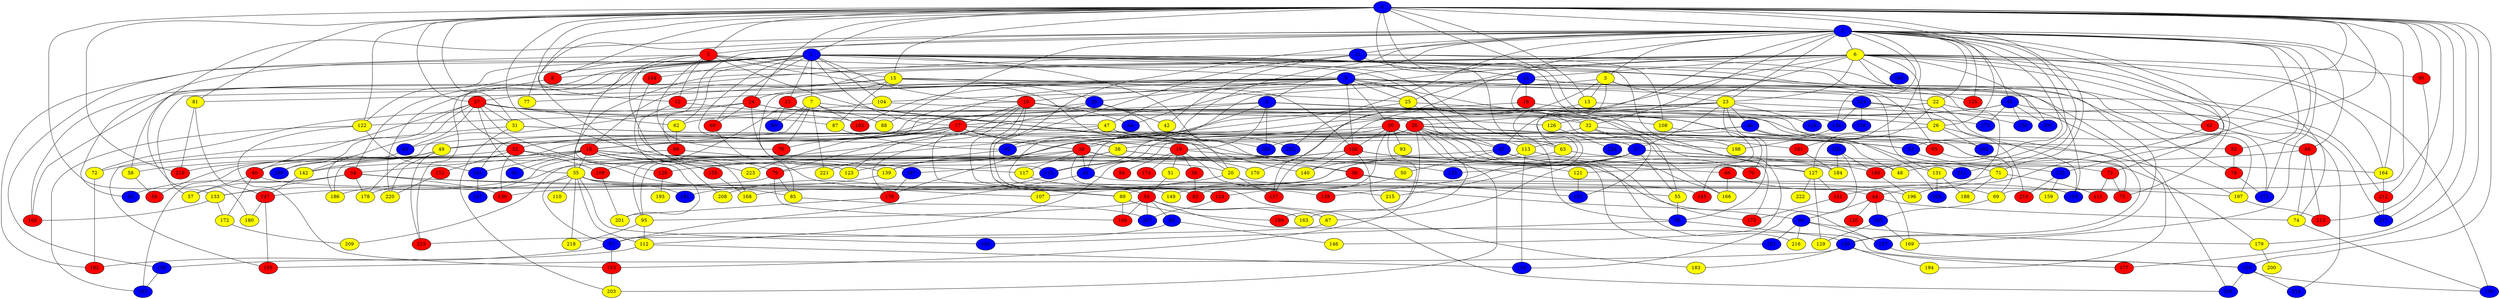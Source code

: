 graph {
0 [style = filled fillcolor = blue];
1 [style = filled fillcolor = blue];
2 [style = filled fillcolor = blue];
3 [style = filled fillcolor = yellow];
4 [style = filled fillcolor = blue];
5 [style = filled fillcolor = red];
6 [style = filled fillcolor = yellow];
7 [style = filled fillcolor = yellow];
8 [style = filled fillcolor = red];
9 [style = filled fillcolor = blue];
10 [style = filled fillcolor = red];
11 [style = filled fillcolor = blue];
12 [style = filled fillcolor = red];
13 [style = filled fillcolor = yellow];
14 [style = filled fillcolor = blue];
15 [style = filled fillcolor = yellow];
16 [style = filled fillcolor = red];
17 [style = filled fillcolor = red];
18 [style = filled fillcolor = red];
19 [style = filled fillcolor = red];
20 [style = filled fillcolor = yellow];
21 [style = filled fillcolor = red];
22 [style = filled fillcolor = yellow];
23 [style = filled fillcolor = yellow];
24 [style = filled fillcolor = red];
25 [style = filled fillcolor = yellow];
26 [style = filled fillcolor = yellow];
27 [style = filled fillcolor = red];
28 [style = filled fillcolor = red];
29 [style = filled fillcolor = blue];
30 [style = filled fillcolor = red];
31 [style = filled fillcolor = yellow];
32 [style = filled fillcolor = yellow];
33 [style = filled fillcolor = red];
34 [style = filled fillcolor = red];
35 [style = filled fillcolor = yellow];
36 [style = filled fillcolor = red];
37 [style = filled fillcolor = blue];
38 [style = filled fillcolor = yellow];
39 [style = filled fillcolor = red];
40 [style = filled fillcolor = red];
41 [style = filled fillcolor = blue];
42 [style = filled fillcolor = yellow];
43 [style = filled fillcolor = blue];
44 [style = filled fillcolor = red];
45 [style = filled fillcolor = blue];
46 [style = filled fillcolor = blue];
47 [style = filled fillcolor = yellow];
48 [style = filled fillcolor = yellow];
49 [style = filled fillcolor = yellow];
50 [style = filled fillcolor = yellow];
51 [style = filled fillcolor = yellow];
52 [style = filled fillcolor = red];
53 [style = filled fillcolor = blue];
54 [style = filled fillcolor = red];
55 [style = filled fillcolor = yellow];
56 [style = filled fillcolor = red];
57 [style = filled fillcolor = yellow];
58 [style = filled fillcolor = yellow];
59 [style = filled fillcolor = red];
60 [style = filled fillcolor = red];
61 [style = filled fillcolor = red];
62 [style = filled fillcolor = yellow];
63 [style = filled fillcolor = yellow];
64 [style = filled fillcolor = blue];
65 [style = filled fillcolor = red];
66 [style = filled fillcolor = red];
67 [style = filled fillcolor = yellow];
68 [style = filled fillcolor = red];
69 [style = filled fillcolor = yellow];
70 [style = filled fillcolor = red];
71 [style = filled fillcolor = yellow];
72 [style = filled fillcolor = yellow];
73 [style = filled fillcolor = red];
74 [style = filled fillcolor = yellow];
75 [style = filled fillcolor = red];
76 [style = filled fillcolor = red];
77 [style = filled fillcolor = yellow];
78 [style = filled fillcolor = red];
79 [style = filled fillcolor = red];
80 [style = filled fillcolor = blue];
81 [style = filled fillcolor = yellow];
82 [style = filled fillcolor = red];
83 [style = filled fillcolor = blue];
84 [style = filled fillcolor = red];
85 [style = filled fillcolor = yellow];
86 [style = filled fillcolor = blue];
87 [style = filled fillcolor = yellow];
88 [style = filled fillcolor = yellow];
89 [style = filled fillcolor = yellow];
90 [style = filled fillcolor = red];
91 [style = filled fillcolor = blue];
92 [style = filled fillcolor = blue];
93 [style = filled fillcolor = yellow];
94 [style = filled fillcolor = blue];
95 [style = filled fillcolor = yellow];
96 [style = filled fillcolor = blue];
97 [style = filled fillcolor = blue];
98 [style = filled fillcolor = blue];
99 [style = filled fillcolor = red];
100 [style = filled fillcolor = red];
101 [style = filled fillcolor = red];
102 [style = filled fillcolor = red];
103 [style = filled fillcolor = blue];
104 [style = filled fillcolor = yellow];
105 [style = filled fillcolor = blue];
106 [style = filled fillcolor = red];
107 [style = filled fillcolor = yellow];
108 [style = filled fillcolor = yellow];
109 [style = filled fillcolor = red];
110 [style = filled fillcolor = yellow];
111 [style = filled fillcolor = red];
112 [style = filled fillcolor = yellow];
113 [style = filled fillcolor = yellow];
114 [style = filled fillcolor = blue];
115 [style = filled fillcolor = blue];
116 [style = filled fillcolor = blue];
117 [style = filled fillcolor = yellow];
118 [style = filled fillcolor = blue];
119 [style = filled fillcolor = blue];
120 [style = filled fillcolor = red];
121 [style = filled fillcolor = yellow];
122 [style = filled fillcolor = yellow];
123 [style = filled fillcolor = yellow];
124 [style = filled fillcolor = red];
125 [style = filled fillcolor = red];
126 [style = filled fillcolor = yellow];
127 [style = filled fillcolor = yellow];
128 [style = filled fillcolor = red];
129 [style = filled fillcolor = yellow];
130 [style = filled fillcolor = red];
131 [style = filled fillcolor = yellow];
132 [style = filled fillcolor = blue];
133 [style = filled fillcolor = yellow];
134 [style = filled fillcolor = blue];
135 [style = filled fillcolor = blue];
136 [style = filled fillcolor = blue];
137 [style = filled fillcolor = blue];
138 [style = filled fillcolor = red];
139 [style = filled fillcolor = yellow];
140 [style = filled fillcolor = yellow];
141 [style = filled fillcolor = red];
142 [style = filled fillcolor = yellow];
143 [style = filled fillcolor = blue];
144 [style = filled fillcolor = red];
145 [style = filled fillcolor = red];
146 [style = filled fillcolor = yellow];
147 [style = filled fillcolor = red];
148 [style = filled fillcolor = blue];
149 [style = filled fillcolor = yellow];
150 [style = filled fillcolor = blue];
151 [style = filled fillcolor = red];
152 [style = filled fillcolor = blue];
153 [style = filled fillcolor = red];
154 [style = filled fillcolor = blue];
155 [style = filled fillcolor = red];
156 [style = filled fillcolor = blue];
157 [style = filled fillcolor = red];
158 [style = filled fillcolor = blue];
159 [style = filled fillcolor = yellow];
160 [style = filled fillcolor = red];
161 [style = filled fillcolor = blue];
162 [style = filled fillcolor = blue];
163 [style = filled fillcolor = yellow];
164 [style = filled fillcolor = yellow];
165 [style = filled fillcolor = blue];
166 [style = filled fillcolor = yellow];
167 [style = filled fillcolor = blue];
168 [style = filled fillcolor = yellow];
169 [style = filled fillcolor = yellow];
170 [style = filled fillcolor = yellow];
171 [style = filled fillcolor = blue];
172 [style = filled fillcolor = yellow];
173 [style = filled fillcolor = blue];
174 [style = filled fillcolor = red];
175 [style = filled fillcolor = red];
176 [style = filled fillcolor = red];
177 [style = filled fillcolor = red];
178 [style = filled fillcolor = yellow];
179 [style = filled fillcolor = yellow];
180 [style = filled fillcolor = yellow];
181 [style = filled fillcolor = blue];
182 [style = filled fillcolor = red];
183 [style = filled fillcolor = yellow];
184 [style = filled fillcolor = yellow];
185 [style = filled fillcolor = blue];
186 [style = filled fillcolor = yellow];
187 [style = filled fillcolor = blue];
188 [style = filled fillcolor = yellow];
189 [style = filled fillcolor = blue];
190 [style = filled fillcolor = red];
191 [style = filled fillcolor = blue];
192 [style = filled fillcolor = blue];
193 [style = filled fillcolor = yellow];
194 [style = filled fillcolor = yellow];
195 [style = filled fillcolor = red];
196 [style = filled fillcolor = yellow];
197 [style = filled fillcolor = yellow];
198 [style = filled fillcolor = yellow];
199 [style = filled fillcolor = red];
200 [style = filled fillcolor = yellow];
201 [style = filled fillcolor = yellow];
202 [style = filled fillcolor = blue];
203 [style = filled fillcolor = yellow];
204 [style = filled fillcolor = blue];
205 [style = filled fillcolor = blue];
206 [style = filled fillcolor = blue];
207 [style = filled fillcolor = blue];
208 [style = filled fillcolor = yellow];
209 [style = filled fillcolor = yellow];
210 [style = filled fillcolor = red];
211 [style = filled fillcolor = blue];
212 [style = filled fillcolor = red];
213 [style = filled fillcolor = red];
214 [style = filled fillcolor = blue];
215 [style = filled fillcolor = yellow];
216 [style = filled fillcolor = yellow];
217 [style = filled fillcolor = blue];
218 [style = filled fillcolor = yellow];
219 [style = filled fillcolor = red];
220 [style = filled fillcolor = yellow];
221 [style = filled fillcolor = yellow];
222 [style = filled fillcolor = yellow];
223 [style = filled fillcolor = yellow];
224 [style = filled fillcolor = blue];
225 [style = filled fillcolor = red];
0 -- 8;
0 -- 5;
0 -- 2;
0 -- 1;
0 -- 12;
0 -- 13;
0 -- 14;
0 -- 15;
0 -- 24;
0 -- 26;
0 -- 27;
0 -- 31;
0 -- 53;
0 -- 55;
0 -- 61;
0 -- 69;
0 -- 71;
0 -- 77;
0 -- 81;
0 -- 90;
0 -- 122;
0 -- 133;
0 -- 139;
0 -- 146;
0 -- 150;
0 -- 177;
0 -- 179;
0 -- 212;
0 -- 217;
0 -- 219;
1 -- 7;
1 -- 9;
1 -- 10;
1 -- 17;
1 -- 21;
1 -- 27;
1 -- 34;
1 -- 38;
1 -- 39;
1 -- 52;
1 -- 58;
1 -- 60;
1 -- 62;
1 -- 63;
1 -- 65;
1 -- 94;
1 -- 96;
1 -- 104;
1 -- 113;
1 -- 122;
1 -- 144;
1 -- 148;
1 -- 182;
1 -- 197;
1 -- 198;
1 -- 220;
2 -- 3;
2 -- 4;
2 -- 5;
2 -- 6;
2 -- 11;
2 -- 22;
2 -- 23;
2 -- 32;
2 -- 33;
2 -- 45;
2 -- 48;
2 -- 54;
2 -- 68;
2 -- 75;
2 -- 88;
2 -- 99;
2 -- 101;
2 -- 124;
2 -- 125;
2 -- 132;
2 -- 134;
2 -- 155;
2 -- 157;
2 -- 164;
2 -- 169;
2 -- 171;
2 -- 180;
2 -- 190;
2 -- 202;
2 -- 211;
2 -- 215;
3 -- 13;
3 -- 21;
3 -- 23;
3 -- 119;
3 -- 138;
3 -- 170;
4 -- 17;
4 -- 19;
4 -- 71;
4 -- 108;
4 -- 161;
4 -- 176;
4 -- 185;
4 -- 192;
5 -- 8;
5 -- 12;
5 -- 15;
5 -- 20;
5 -- 76;
5 -- 78;
5 -- 123;
5 -- 140;
5 -- 156;
5 -- 201;
6 -- 8;
6 -- 9;
6 -- 14;
6 -- 18;
6 -- 23;
6 -- 25;
6 -- 26;
6 -- 43;
6 -- 44;
6 -- 61;
6 -- 63;
6 -- 64;
6 -- 73;
6 -- 74;
6 -- 90;
6 -- 158;
6 -- 160;
6 -- 164;
6 -- 165;
6 -- 205;
7 -- 18;
7 -- 20;
7 -- 76;
7 -- 80;
7 -- 88;
7 -- 102;
7 -- 221;
8 -- 225;
9 -- 10;
9 -- 12;
9 -- 22;
9 -- 25;
9 -- 29;
9 -- 30;
9 -- 32;
9 -- 47;
9 -- 57;
9 -- 81;
9 -- 100;
9 -- 102;
9 -- 114;
9 -- 166;
9 -- 167;
9 -- 194;
9 -- 204;
9 -- 223;
10 -- 17;
10 -- 49;
10 -- 54;
10 -- 64;
10 -- 89;
10 -- 123;
10 -- 126;
10 -- 127;
10 -- 176;
11 -- 14;
11 -- 35;
11 -- 42;
11 -- 89;
11 -- 108;
11 -- 171;
12 -- 102;
12 -- 107;
13 -- 157;
13 -- 173;
14 -- 16;
14 -- 41;
14 -- 104;
14 -- 125;
14 -- 131;
14 -- 134;
15 -- 24;
15 -- 25;
15 -- 29;
15 -- 77;
15 -- 87;
15 -- 100;
15 -- 160;
15 -- 212;
16 -- 26;
16 -- 95;
17 -- 18;
17 -- 19;
17 -- 33;
17 -- 39;
17 -- 48;
17 -- 49;
17 -- 52;
17 -- 53;
17 -- 76;
17 -- 79;
17 -- 83;
18 -- 20;
18 -- 34;
18 -- 35;
18 -- 36;
18 -- 40;
18 -- 59;
18 -- 72;
18 -- 79;
18 -- 91;
18 -- 137;
18 -- 155;
18 -- 161;
18 -- 162;
18 -- 189;
18 -- 208;
18 -- 223;
19 -- 51;
19 -- 56;
19 -- 66;
19 -- 84;
19 -- 98;
19 -- 174;
20 -- 44;
20 -- 107;
20 -- 157;
21 -- 75;
21 -- 80;
21 -- 109;
22 -- 126;
22 -- 127;
22 -- 148;
22 -- 214;
23 -- 28;
23 -- 30;
23 -- 37;
23 -- 46;
23 -- 52;
23 -- 61;
23 -- 70;
23 -- 96;
23 -- 116;
24 -- 28;
24 -- 32;
24 -- 60;
24 -- 72;
24 -- 115;
24 -- 178;
25 -- 43;
25 -- 92;
25 -- 206;
26 -- 38;
26 -- 119;
26 -- 192;
27 -- 31;
27 -- 35;
27 -- 40;
27 -- 47;
27 -- 62;
27 -- 83;
27 -- 87;
27 -- 128;
27 -- 142;
27 -- 189;
27 -- 197;
28 -- 37;
28 -- 39;
28 -- 43;
28 -- 53;
28 -- 163;
28 -- 185;
28 -- 191;
28 -- 199;
28 -- 203;
28 -- 216;
29 -- 36;
29 -- 42;
29 -- 62;
29 -- 95;
30 -- 79;
30 -- 82;
30 -- 93;
30 -- 100;
30 -- 115;
30 -- 153;
30 -- 198;
31 -- 121;
31 -- 185;
31 -- 195;
31 -- 203;
32 -- 41;
32 -- 101;
32 -- 152;
32 -- 175;
33 -- 78;
34 -- 55;
34 -- 57;
34 -- 94;
34 -- 130;
34 -- 133;
34 -- 178;
34 -- 197;
35 -- 97;
35 -- 110;
35 -- 112;
35 -- 138;
35 -- 143;
35 -- 181;
35 -- 186;
35 -- 196;
35 -- 218;
36 -- 89;
36 -- 119;
36 -- 149;
36 -- 152;
37 -- 48;
37 -- 55;
37 -- 67;
37 -- 130;
37 -- 135;
37 -- 211;
38 -- 135;
38 -- 139;
38 -- 167;
38 -- 169;
39 -- 41;
39 -- 117;
39 -- 123;
39 -- 164;
39 -- 170;
39 -- 204;
39 -- 209;
40 -- 57;
40 -- 82;
40 -- 172;
41 -- 97;
41 -- 145;
43 -- 50;
43 -- 70;
43 -- 115;
43 -- 166;
44 -- 74;
44 -- 98;
44 -- 105;
44 -- 120;
45 -- 92;
45 -- 136;
45 -- 139;
45 -- 173;
45 -- 205;
45 -- 217;
46 -- 65;
46 -- 112;
46 -- 113;
46 -- 179;
47 -- 63;
47 -- 149;
47 -- 186;
47 -- 202;
49 -- 142;
49 -- 219;
49 -- 220;
49 -- 225;
50 -- 124;
51 -- 54;
52 -- 58;
52 -- 85;
52 -- 109;
52 -- 130;
52 -- 151;
53 -- 73;
54 -- 67;
54 -- 86;
54 -- 95;
54 -- 106;
54 -- 150;
54 -- 163;
54 -- 207;
55 -- 96;
56 -- 82;
58 -- 59;
60 -- 85;
61 -- 68;
61 -- 196;
62 -- 99;
63 -- 140;
63 -- 190;
65 -- 69;
66 -- 69;
66 -- 166;
67 -- 225;
68 -- 74;
68 -- 121;
68 -- 213;
69 -- 105;
71 -- 111;
71 -- 141;
71 -- 188;
72 -- 182;
73 -- 75;
73 -- 111;
74 -- 158;
78 -- 171;
79 -- 85;
79 -- 106;
79 -- 147;
81 -- 147;
81 -- 219;
83 -- 186;
85 -- 207;
86 -- 97;
86 -- 146;
87 -- 92;
89 -- 106;
89 -- 199;
90 -- 213;
92 -- 221;
95 -- 112;
95 -- 218;
96 -- 143;
96 -- 148;
97 -- 153;
97 -- 182;
98 -- 137;
98 -- 179;
98 -- 191;
98 -- 216;
99 -- 117;
99 -- 178;
100 -- 127;
100 -- 128;
100 -- 132;
100 -- 133;
100 -- 140;
100 -- 142;
100 -- 183;
100 -- 184;
101 -- 184;
103 -- 154;
103 -- 184;
103 -- 190;
104 -- 122;
104 -- 175;
105 -- 129;
105 -- 169;
108 -- 145;
109 -- 201;
112 -- 154;
112 -- 156;
113 -- 131;
113 -- 154;
113 -- 168;
114 -- 118;
114 -- 134;
114 -- 136;
114 -- 210;
115 -- 208;
117 -- 215;
121 -- 152;
122 -- 153;
122 -- 161;
122 -- 162;
124 -- 207;
126 -- 224;
127 -- 129;
127 -- 141;
127 -- 222;
128 -- 193;
131 -- 188;
131 -- 206;
132 -- 159;
132 -- 210;
133 -- 160;
133 -- 172;
134 -- 198;
137 -- 150;
139 -- 181;
141 -- 175;
142 -- 147;
144 -- 168;
147 -- 180;
147 -- 195;
148 -- 177;
148 -- 183;
148 -- 194;
148 -- 195;
150 -- 158;
150 -- 204;
150 -- 214;
151 -- 220;
153 -- 203;
155 -- 168;
156 -- 162;
161 -- 187;
164 -- 212;
167 -- 176;
172 -- 209;
176 -- 201;
179 -- 200;
190 -- 196;
197 -- 213;
212 -- 217;
}
